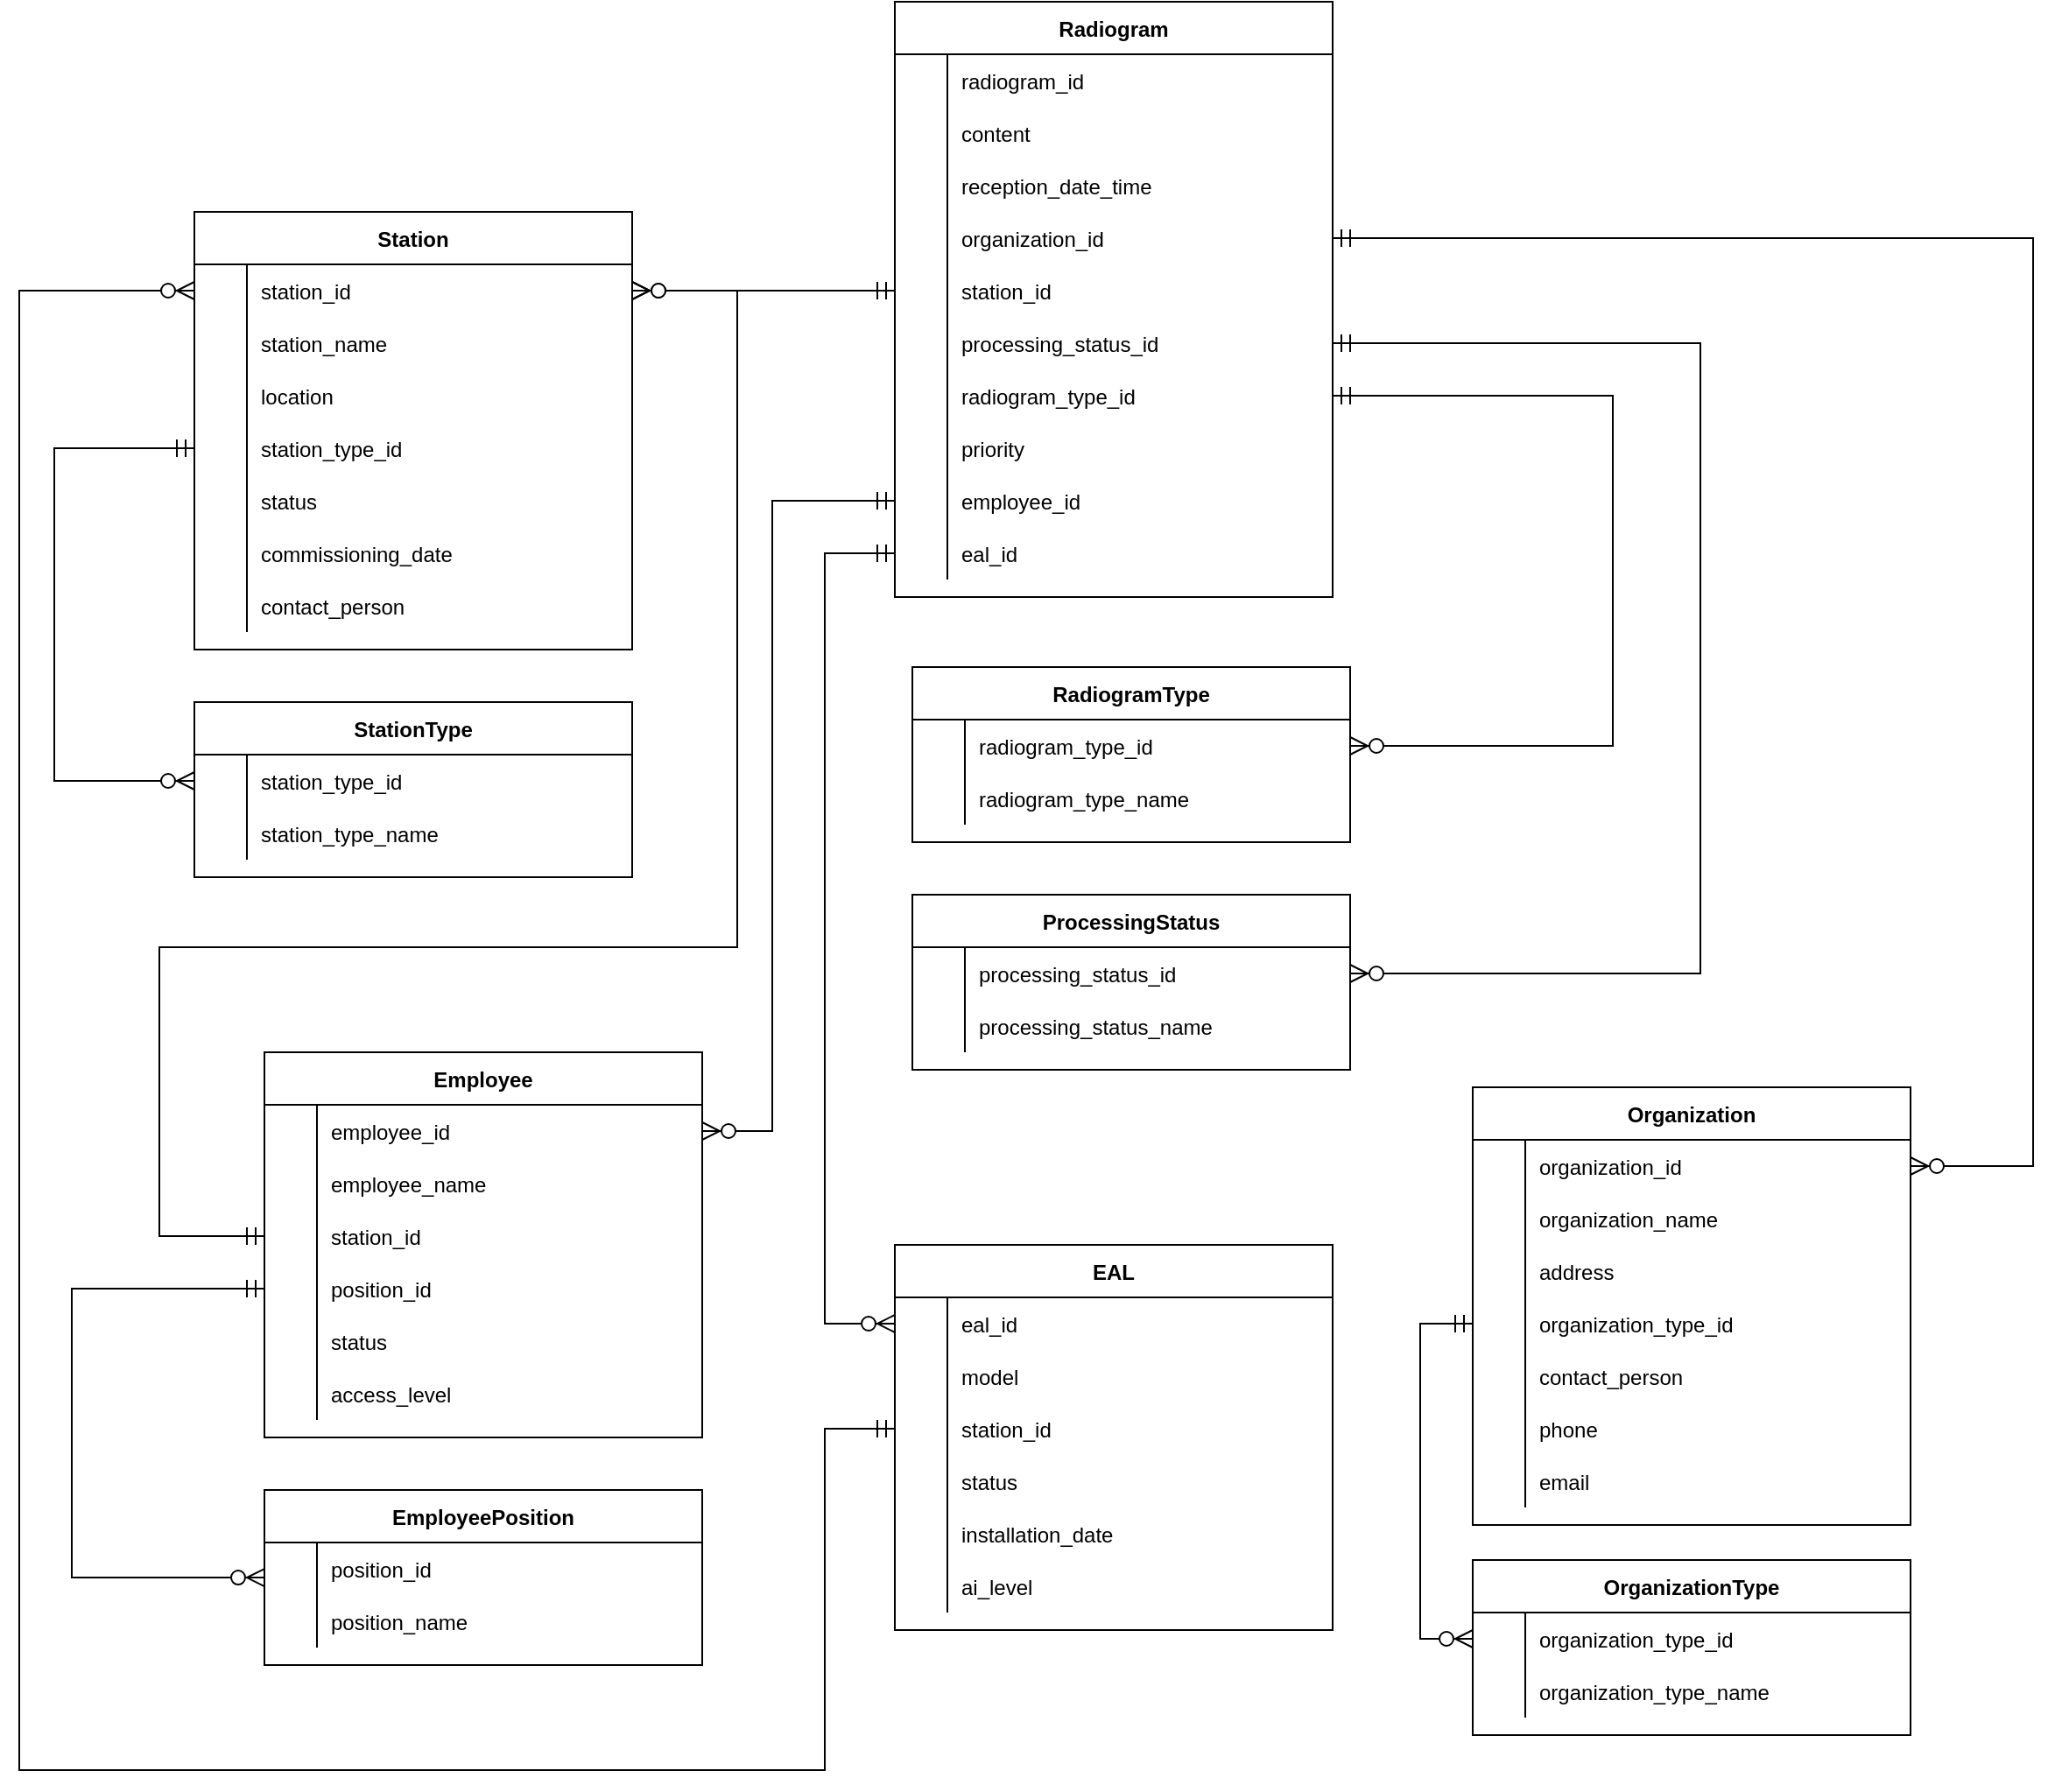 <mxfile version="26.1.0">
  <diagram id="R2lEEEUBdFMjLlhIrx00" name="Page-1">
    <mxGraphModel dx="794" dy="2183" grid="1" gridSize="10" guides="1" tooltips="1" connect="1" arrows="1" fold="1" page="1" pageScale="1" pageWidth="850" pageHeight="1100" math="0" shadow="0" extFonts="Permanent Marker^https://fonts.googleapis.com/css?family=Permanent+Marker">
      <root>
        <mxCell id="0" />
        <mxCell id="1" parent="0" />
        <mxCell id="B2U-kyc-ENDEkKh0aiGQ-1" value="Radiogram" style="shape=table;startSize=30;container=1;collapsible=1;childLayout=tableLayout;fixedRows=1;rowLines=0;fontStyle=1;align=center;resizeLast=1;" parent="1" vertex="1">
          <mxGeometry x="590" y="-10" width="250" height="340" as="geometry" />
        </mxCell>
        <mxCell id="R1NYqAXM8YPKHCpRGANc-4" value="" style="shape=tableRow;horizontal=0;startSize=0;swimlaneHead=0;swimlaneBody=0;fillColor=none;collapsible=0;dropTarget=0;points=[[0,0.5],[1,0.5]];portConstraint=eastwest;top=0;left=0;right=0;bottom=0;" vertex="1" parent="B2U-kyc-ENDEkKh0aiGQ-1">
          <mxGeometry y="30" width="250" height="30" as="geometry" />
        </mxCell>
        <mxCell id="R1NYqAXM8YPKHCpRGANc-5" value="" style="shape=partialRectangle;connectable=0;fillColor=none;top=0;left=0;bottom=0;right=0;editable=1;overflow=hidden;" vertex="1" parent="R1NYqAXM8YPKHCpRGANc-4">
          <mxGeometry width="30" height="30" as="geometry">
            <mxRectangle width="30" height="30" as="alternateBounds" />
          </mxGeometry>
        </mxCell>
        <mxCell id="R1NYqAXM8YPKHCpRGANc-6" value="radiogram_id" style="shape=partialRectangle;connectable=0;fillColor=none;top=0;left=0;bottom=0;right=0;align=left;spacingLeft=6;overflow=hidden;" vertex="1" parent="R1NYqAXM8YPKHCpRGANc-4">
          <mxGeometry x="30" width="220" height="30" as="geometry">
            <mxRectangle width="220" height="30" as="alternateBounds" />
          </mxGeometry>
        </mxCell>
        <mxCell id="B2U-kyc-ENDEkKh0aiGQ-5" value="" style="shape=partialRectangle;collapsible=0;dropTarget=0;pointerEvents=0;fillColor=none;points=[[0,0.5],[1,0.5]];portConstraint=eastwest;top=0;left=0;right=0;bottom=0;" parent="B2U-kyc-ENDEkKh0aiGQ-1" vertex="1">
          <mxGeometry y="60" width="250" height="30" as="geometry" />
        </mxCell>
        <mxCell id="B2U-kyc-ENDEkKh0aiGQ-6" value="" style="shape=partialRectangle;overflow=hidden;connectable=0;fillColor=none;top=0;left=0;bottom=0;right=0;" parent="B2U-kyc-ENDEkKh0aiGQ-5" vertex="1">
          <mxGeometry width="30" height="30" as="geometry">
            <mxRectangle width="30" height="30" as="alternateBounds" />
          </mxGeometry>
        </mxCell>
        <mxCell id="B2U-kyc-ENDEkKh0aiGQ-7" value="content" style="shape=partialRectangle;overflow=hidden;connectable=0;fillColor=none;top=0;left=0;bottom=0;right=0;align=left;spacingLeft=6;" parent="B2U-kyc-ENDEkKh0aiGQ-5" vertex="1">
          <mxGeometry x="30" width="220" height="30" as="geometry">
            <mxRectangle width="220" height="30" as="alternateBounds" />
          </mxGeometry>
        </mxCell>
        <mxCell id="B2U-kyc-ENDEkKh0aiGQ-8" value="" style="shape=partialRectangle;collapsible=0;dropTarget=0;pointerEvents=0;fillColor=none;points=[[0,0.5],[1,0.5]];portConstraint=eastwest;top=0;left=0;right=0;bottom=0;" parent="B2U-kyc-ENDEkKh0aiGQ-1" vertex="1">
          <mxGeometry y="90" width="250" height="30" as="geometry" />
        </mxCell>
        <mxCell id="B2U-kyc-ENDEkKh0aiGQ-9" value="" style="shape=partialRectangle;overflow=hidden;connectable=0;fillColor=none;top=0;left=0;bottom=0;right=0;" parent="B2U-kyc-ENDEkKh0aiGQ-8" vertex="1">
          <mxGeometry width="30" height="30" as="geometry">
            <mxRectangle width="30" height="30" as="alternateBounds" />
          </mxGeometry>
        </mxCell>
        <mxCell id="B2U-kyc-ENDEkKh0aiGQ-10" value="reception_date_time" style="shape=partialRectangle;overflow=hidden;connectable=0;fillColor=none;top=0;left=0;bottom=0;right=0;align=left;spacingLeft=6;" parent="B2U-kyc-ENDEkKh0aiGQ-8" vertex="1">
          <mxGeometry x="30" width="220" height="30" as="geometry">
            <mxRectangle width="220" height="30" as="alternateBounds" />
          </mxGeometry>
        </mxCell>
        <mxCell id="B2U-kyc-ENDEkKh0aiGQ-12" value="" style="shape=tableRow;horizontal=0;startSize=0;swimlaneHead=0;swimlaneBody=0;fillColor=none;collapsible=0;dropTarget=0;points=[[0,0.5],[1,0.5]];portConstraint=eastwest;top=0;left=0;right=0;bottom=0;" parent="B2U-kyc-ENDEkKh0aiGQ-1" vertex="1">
          <mxGeometry y="120" width="250" height="30" as="geometry" />
        </mxCell>
        <mxCell id="B2U-kyc-ENDEkKh0aiGQ-13" value="" style="shape=partialRectangle;connectable=0;fillColor=none;top=0;left=0;bottom=0;right=0;editable=1;overflow=hidden;" parent="B2U-kyc-ENDEkKh0aiGQ-12" vertex="1">
          <mxGeometry width="30" height="30" as="geometry">
            <mxRectangle width="30" height="30" as="alternateBounds" />
          </mxGeometry>
        </mxCell>
        <mxCell id="B2U-kyc-ENDEkKh0aiGQ-14" value="organization_id" style="shape=partialRectangle;connectable=0;fillColor=none;top=0;left=0;bottom=0;right=0;align=left;spacingLeft=6;overflow=hidden;" parent="B2U-kyc-ENDEkKh0aiGQ-12" vertex="1">
          <mxGeometry x="30" width="220" height="30" as="geometry">
            <mxRectangle width="220" height="30" as="alternateBounds" />
          </mxGeometry>
        </mxCell>
        <mxCell id="B2U-kyc-ENDEkKh0aiGQ-18" value="" style="shape=tableRow;horizontal=0;startSize=0;swimlaneHead=0;swimlaneBody=0;fillColor=none;collapsible=0;dropTarget=0;points=[[0,0.5],[1,0.5]];portConstraint=eastwest;top=0;left=0;right=0;bottom=0;" parent="B2U-kyc-ENDEkKh0aiGQ-1" vertex="1">
          <mxGeometry y="150" width="250" height="30" as="geometry" />
        </mxCell>
        <mxCell id="B2U-kyc-ENDEkKh0aiGQ-19" value="" style="shape=partialRectangle;connectable=0;fillColor=none;top=0;left=0;bottom=0;right=0;editable=1;overflow=hidden;" parent="B2U-kyc-ENDEkKh0aiGQ-18" vertex="1">
          <mxGeometry width="30" height="30" as="geometry">
            <mxRectangle width="30" height="30" as="alternateBounds" />
          </mxGeometry>
        </mxCell>
        <mxCell id="B2U-kyc-ENDEkKh0aiGQ-20" value="station_id" style="shape=partialRectangle;connectable=0;fillColor=none;top=0;left=0;bottom=0;right=0;align=left;spacingLeft=6;overflow=hidden;" parent="B2U-kyc-ENDEkKh0aiGQ-18" vertex="1">
          <mxGeometry x="30" width="220" height="30" as="geometry">
            <mxRectangle width="220" height="30" as="alternateBounds" />
          </mxGeometry>
        </mxCell>
        <mxCell id="B2U-kyc-ENDEkKh0aiGQ-24" value="" style="shape=tableRow;horizontal=0;startSize=0;swimlaneHead=0;swimlaneBody=0;fillColor=none;collapsible=0;dropTarget=0;points=[[0,0.5],[1,0.5]];portConstraint=eastwest;top=0;left=0;right=0;bottom=0;" parent="B2U-kyc-ENDEkKh0aiGQ-1" vertex="1">
          <mxGeometry y="180" width="250" height="30" as="geometry" />
        </mxCell>
        <mxCell id="B2U-kyc-ENDEkKh0aiGQ-25" value="" style="shape=partialRectangle;connectable=0;fillColor=none;top=0;left=0;bottom=0;right=0;editable=1;overflow=hidden;" parent="B2U-kyc-ENDEkKh0aiGQ-24" vertex="1">
          <mxGeometry width="30" height="30" as="geometry">
            <mxRectangle width="30" height="30" as="alternateBounds" />
          </mxGeometry>
        </mxCell>
        <mxCell id="B2U-kyc-ENDEkKh0aiGQ-26" value="processing_status_id" style="shape=partialRectangle;connectable=0;fillColor=none;top=0;left=0;bottom=0;right=0;align=left;spacingLeft=6;overflow=hidden;" parent="B2U-kyc-ENDEkKh0aiGQ-24" vertex="1">
          <mxGeometry x="30" width="220" height="30" as="geometry">
            <mxRectangle width="220" height="30" as="alternateBounds" />
          </mxGeometry>
        </mxCell>
        <mxCell id="B2U-kyc-ENDEkKh0aiGQ-21" value="" style="shape=tableRow;horizontal=0;startSize=0;swimlaneHead=0;swimlaneBody=0;fillColor=none;collapsible=0;dropTarget=0;points=[[0,0.5],[1,0.5]];portConstraint=eastwest;top=0;left=0;right=0;bottom=0;" parent="B2U-kyc-ENDEkKh0aiGQ-1" vertex="1">
          <mxGeometry y="210" width="250" height="30" as="geometry" />
        </mxCell>
        <mxCell id="B2U-kyc-ENDEkKh0aiGQ-22" value="" style="shape=partialRectangle;connectable=0;fillColor=none;top=0;left=0;bottom=0;right=0;editable=1;overflow=hidden;" parent="B2U-kyc-ENDEkKh0aiGQ-21" vertex="1">
          <mxGeometry width="30" height="30" as="geometry">
            <mxRectangle width="30" height="30" as="alternateBounds" />
          </mxGeometry>
        </mxCell>
        <mxCell id="B2U-kyc-ENDEkKh0aiGQ-23" value="radiogram_type_id" style="shape=partialRectangle;connectable=0;fillColor=none;top=0;left=0;bottom=0;right=0;align=left;spacingLeft=6;overflow=hidden;" parent="B2U-kyc-ENDEkKh0aiGQ-21" vertex="1">
          <mxGeometry x="30" width="220" height="30" as="geometry">
            <mxRectangle width="220" height="30" as="alternateBounds" />
          </mxGeometry>
        </mxCell>
        <mxCell id="B2U-kyc-ENDEkKh0aiGQ-15" value="" style="shape=tableRow;horizontal=0;startSize=0;swimlaneHead=0;swimlaneBody=0;fillColor=none;collapsible=0;dropTarget=0;points=[[0,0.5],[1,0.5]];portConstraint=eastwest;top=0;left=0;right=0;bottom=0;" parent="B2U-kyc-ENDEkKh0aiGQ-1" vertex="1">
          <mxGeometry y="240" width="250" height="30" as="geometry" />
        </mxCell>
        <mxCell id="B2U-kyc-ENDEkKh0aiGQ-16" value="" style="shape=partialRectangle;connectable=0;fillColor=none;top=0;left=0;bottom=0;right=0;editable=1;overflow=hidden;" parent="B2U-kyc-ENDEkKh0aiGQ-15" vertex="1">
          <mxGeometry width="30" height="30" as="geometry">
            <mxRectangle width="30" height="30" as="alternateBounds" />
          </mxGeometry>
        </mxCell>
        <mxCell id="B2U-kyc-ENDEkKh0aiGQ-17" value="priority" style="shape=partialRectangle;connectable=0;fillColor=none;top=0;left=0;bottom=0;right=0;align=left;spacingLeft=6;overflow=hidden;" parent="B2U-kyc-ENDEkKh0aiGQ-15" vertex="1">
          <mxGeometry x="30" width="220" height="30" as="geometry">
            <mxRectangle width="220" height="30" as="alternateBounds" />
          </mxGeometry>
        </mxCell>
        <mxCell id="B2U-kyc-ENDEkKh0aiGQ-36" value="" style="shape=tableRow;horizontal=0;startSize=0;swimlaneHead=0;swimlaneBody=0;fillColor=none;collapsible=0;dropTarget=0;points=[[0,0.5],[1,0.5]];portConstraint=eastwest;top=0;left=0;right=0;bottom=0;" parent="B2U-kyc-ENDEkKh0aiGQ-1" vertex="1">
          <mxGeometry y="270" width="250" height="30" as="geometry" />
        </mxCell>
        <mxCell id="B2U-kyc-ENDEkKh0aiGQ-37" value="" style="shape=partialRectangle;connectable=0;fillColor=none;top=0;left=0;bottom=0;right=0;editable=1;overflow=hidden;" parent="B2U-kyc-ENDEkKh0aiGQ-36" vertex="1">
          <mxGeometry width="30" height="30" as="geometry">
            <mxRectangle width="30" height="30" as="alternateBounds" />
          </mxGeometry>
        </mxCell>
        <mxCell id="B2U-kyc-ENDEkKh0aiGQ-38" value="employee_id" style="shape=partialRectangle;connectable=0;fillColor=none;top=0;left=0;bottom=0;right=0;align=left;spacingLeft=6;overflow=hidden;" parent="B2U-kyc-ENDEkKh0aiGQ-36" vertex="1">
          <mxGeometry x="30" width="220" height="30" as="geometry">
            <mxRectangle width="220" height="30" as="alternateBounds" />
          </mxGeometry>
        </mxCell>
        <mxCell id="B2U-kyc-ENDEkKh0aiGQ-39" value="" style="shape=tableRow;horizontal=0;startSize=0;swimlaneHead=0;swimlaneBody=0;fillColor=none;collapsible=0;dropTarget=0;points=[[0,0.5],[1,0.5]];portConstraint=eastwest;top=0;left=0;right=0;bottom=0;" parent="B2U-kyc-ENDEkKh0aiGQ-1" vertex="1">
          <mxGeometry y="300" width="250" height="30" as="geometry" />
        </mxCell>
        <mxCell id="B2U-kyc-ENDEkKh0aiGQ-40" value="" style="shape=partialRectangle;connectable=0;fillColor=none;top=0;left=0;bottom=0;right=0;editable=1;overflow=hidden;" parent="B2U-kyc-ENDEkKh0aiGQ-39" vertex="1">
          <mxGeometry width="30" height="30" as="geometry">
            <mxRectangle width="30" height="30" as="alternateBounds" />
          </mxGeometry>
        </mxCell>
        <mxCell id="B2U-kyc-ENDEkKh0aiGQ-41" value="eal_id" style="shape=partialRectangle;connectable=0;fillColor=none;top=0;left=0;bottom=0;right=0;align=left;spacingLeft=6;overflow=hidden;" parent="B2U-kyc-ENDEkKh0aiGQ-39" vertex="1">
          <mxGeometry x="30" width="220" height="30" as="geometry">
            <mxRectangle width="220" height="30" as="alternateBounds" />
          </mxGeometry>
        </mxCell>
        <mxCell id="B2U-kyc-ENDEkKh0aiGQ-72" value="Station" style="shape=table;startSize=30;container=1;collapsible=1;childLayout=tableLayout;fixedRows=1;rowLines=0;fontStyle=1;align=center;resizeLast=1;" parent="1" vertex="1">
          <mxGeometry x="190" y="110" width="250" height="250" as="geometry" />
        </mxCell>
        <mxCell id="R1NYqAXM8YPKHCpRGANc-40" value="" style="shape=tableRow;horizontal=0;startSize=0;swimlaneHead=0;swimlaneBody=0;fillColor=none;collapsible=0;dropTarget=0;points=[[0,0.5],[1,0.5]];portConstraint=eastwest;top=0;left=0;right=0;bottom=0;" vertex="1" parent="B2U-kyc-ENDEkKh0aiGQ-72">
          <mxGeometry y="30" width="250" height="30" as="geometry" />
        </mxCell>
        <mxCell id="R1NYqAXM8YPKHCpRGANc-41" value="" style="shape=partialRectangle;connectable=0;fillColor=none;top=0;left=0;bottom=0;right=0;editable=1;overflow=hidden;" vertex="1" parent="R1NYqAXM8YPKHCpRGANc-40">
          <mxGeometry width="30" height="30" as="geometry">
            <mxRectangle width="30" height="30" as="alternateBounds" />
          </mxGeometry>
        </mxCell>
        <mxCell id="R1NYqAXM8YPKHCpRGANc-42" value="station_id" style="shape=partialRectangle;connectable=0;fillColor=none;top=0;left=0;bottom=0;right=0;align=left;spacingLeft=6;overflow=hidden;" vertex="1" parent="R1NYqAXM8YPKHCpRGANc-40">
          <mxGeometry x="30" width="220" height="30" as="geometry">
            <mxRectangle width="220" height="30" as="alternateBounds" />
          </mxGeometry>
        </mxCell>
        <mxCell id="B2U-kyc-ENDEkKh0aiGQ-76" value="" style="shape=partialRectangle;collapsible=0;dropTarget=0;pointerEvents=0;fillColor=none;points=[[0,0.5],[1,0.5]];portConstraint=eastwest;top=0;left=0;right=0;bottom=0;" parent="B2U-kyc-ENDEkKh0aiGQ-72" vertex="1">
          <mxGeometry y="60" width="250" height="30" as="geometry" />
        </mxCell>
        <mxCell id="B2U-kyc-ENDEkKh0aiGQ-77" value="" style="shape=partialRectangle;overflow=hidden;connectable=0;fillColor=none;top=0;left=0;bottom=0;right=0;" parent="B2U-kyc-ENDEkKh0aiGQ-76" vertex="1">
          <mxGeometry width="30" height="30" as="geometry">
            <mxRectangle width="30" height="30" as="alternateBounds" />
          </mxGeometry>
        </mxCell>
        <mxCell id="B2U-kyc-ENDEkKh0aiGQ-78" value="station_name" style="shape=partialRectangle;overflow=hidden;connectable=0;fillColor=none;top=0;left=0;bottom=0;right=0;align=left;spacingLeft=6;" parent="B2U-kyc-ENDEkKh0aiGQ-76" vertex="1">
          <mxGeometry x="30" width="220" height="30" as="geometry">
            <mxRectangle width="220" height="30" as="alternateBounds" />
          </mxGeometry>
        </mxCell>
        <mxCell id="B2U-kyc-ENDEkKh0aiGQ-79" value="" style="shape=partialRectangle;collapsible=0;dropTarget=0;pointerEvents=0;fillColor=none;points=[[0,0.5],[1,0.5]];portConstraint=eastwest;top=0;left=0;right=0;bottom=0;" parent="B2U-kyc-ENDEkKh0aiGQ-72" vertex="1">
          <mxGeometry y="90" width="250" height="30" as="geometry" />
        </mxCell>
        <mxCell id="B2U-kyc-ENDEkKh0aiGQ-80" value="" style="shape=partialRectangle;overflow=hidden;connectable=0;fillColor=none;top=0;left=0;bottom=0;right=0;" parent="B2U-kyc-ENDEkKh0aiGQ-79" vertex="1">
          <mxGeometry width="30" height="30" as="geometry">
            <mxRectangle width="30" height="30" as="alternateBounds" />
          </mxGeometry>
        </mxCell>
        <mxCell id="B2U-kyc-ENDEkKh0aiGQ-81" value="location" style="shape=partialRectangle;overflow=hidden;connectable=0;fillColor=none;top=0;left=0;bottom=0;right=0;align=left;spacingLeft=6;" parent="B2U-kyc-ENDEkKh0aiGQ-79" vertex="1">
          <mxGeometry x="30" width="220" height="30" as="geometry">
            <mxRectangle width="220" height="30" as="alternateBounds" />
          </mxGeometry>
        </mxCell>
        <mxCell id="B2U-kyc-ENDEkKh0aiGQ-82" value="" style="shape=tableRow;horizontal=0;startSize=0;swimlaneHead=0;swimlaneBody=0;fillColor=none;collapsible=0;dropTarget=0;points=[[0,0.5],[1,0.5]];portConstraint=eastwest;top=0;left=0;right=0;bottom=0;" parent="B2U-kyc-ENDEkKh0aiGQ-72" vertex="1">
          <mxGeometry y="120" width="250" height="30" as="geometry" />
        </mxCell>
        <mxCell id="B2U-kyc-ENDEkKh0aiGQ-83" value="" style="shape=partialRectangle;connectable=0;fillColor=none;top=0;left=0;bottom=0;right=0;editable=1;overflow=hidden;" parent="B2U-kyc-ENDEkKh0aiGQ-82" vertex="1">
          <mxGeometry width="30" height="30" as="geometry">
            <mxRectangle width="30" height="30" as="alternateBounds" />
          </mxGeometry>
        </mxCell>
        <mxCell id="B2U-kyc-ENDEkKh0aiGQ-84" value="station_type_id" style="shape=partialRectangle;connectable=0;fillColor=none;top=0;left=0;bottom=0;right=0;align=left;spacingLeft=6;overflow=hidden;" parent="B2U-kyc-ENDEkKh0aiGQ-82" vertex="1">
          <mxGeometry x="30" width="220" height="30" as="geometry">
            <mxRectangle width="220" height="30" as="alternateBounds" />
          </mxGeometry>
        </mxCell>
        <mxCell id="B2U-kyc-ENDEkKh0aiGQ-85" value="" style="shape=tableRow;horizontal=0;startSize=0;swimlaneHead=0;swimlaneBody=0;fillColor=none;collapsible=0;dropTarget=0;points=[[0,0.5],[1,0.5]];portConstraint=eastwest;top=0;left=0;right=0;bottom=0;" parent="B2U-kyc-ENDEkKh0aiGQ-72" vertex="1">
          <mxGeometry y="150" width="250" height="30" as="geometry" />
        </mxCell>
        <mxCell id="B2U-kyc-ENDEkKh0aiGQ-86" value="" style="shape=partialRectangle;connectable=0;fillColor=none;top=0;left=0;bottom=0;right=0;editable=1;overflow=hidden;" parent="B2U-kyc-ENDEkKh0aiGQ-85" vertex="1">
          <mxGeometry width="30" height="30" as="geometry">
            <mxRectangle width="30" height="30" as="alternateBounds" />
          </mxGeometry>
        </mxCell>
        <mxCell id="B2U-kyc-ENDEkKh0aiGQ-87" value="status" style="shape=partialRectangle;connectable=0;fillColor=none;top=0;left=0;bottom=0;right=0;align=left;spacingLeft=6;overflow=hidden;" parent="B2U-kyc-ENDEkKh0aiGQ-85" vertex="1">
          <mxGeometry x="30" width="220" height="30" as="geometry">
            <mxRectangle width="220" height="30" as="alternateBounds" />
          </mxGeometry>
        </mxCell>
        <mxCell id="B2U-kyc-ENDEkKh0aiGQ-88" value="" style="shape=tableRow;horizontal=0;startSize=0;swimlaneHead=0;swimlaneBody=0;fillColor=none;collapsible=0;dropTarget=0;points=[[0,0.5],[1,0.5]];portConstraint=eastwest;top=0;left=0;right=0;bottom=0;" parent="B2U-kyc-ENDEkKh0aiGQ-72" vertex="1">
          <mxGeometry y="180" width="250" height="30" as="geometry" />
        </mxCell>
        <mxCell id="B2U-kyc-ENDEkKh0aiGQ-89" value="" style="shape=partialRectangle;connectable=0;fillColor=none;top=0;left=0;bottom=0;right=0;editable=1;overflow=hidden;" parent="B2U-kyc-ENDEkKh0aiGQ-88" vertex="1">
          <mxGeometry width="30" height="30" as="geometry">
            <mxRectangle width="30" height="30" as="alternateBounds" />
          </mxGeometry>
        </mxCell>
        <mxCell id="B2U-kyc-ENDEkKh0aiGQ-90" value="commissioning_date" style="shape=partialRectangle;connectable=0;fillColor=none;top=0;left=0;bottom=0;right=0;align=left;spacingLeft=6;overflow=hidden;" parent="B2U-kyc-ENDEkKh0aiGQ-88" vertex="1">
          <mxGeometry x="30" width="220" height="30" as="geometry">
            <mxRectangle width="220" height="30" as="alternateBounds" />
          </mxGeometry>
        </mxCell>
        <mxCell id="B2U-kyc-ENDEkKh0aiGQ-103" value="" style="shape=tableRow;horizontal=0;startSize=0;swimlaneHead=0;swimlaneBody=0;fillColor=none;collapsible=0;dropTarget=0;points=[[0,0.5],[1,0.5]];portConstraint=eastwest;top=0;left=0;right=0;bottom=0;" parent="B2U-kyc-ENDEkKh0aiGQ-72" vertex="1">
          <mxGeometry y="210" width="250" height="30" as="geometry" />
        </mxCell>
        <mxCell id="B2U-kyc-ENDEkKh0aiGQ-104" value="" style="shape=partialRectangle;connectable=0;fillColor=none;top=0;left=0;bottom=0;right=0;editable=1;overflow=hidden;" parent="B2U-kyc-ENDEkKh0aiGQ-103" vertex="1">
          <mxGeometry width="30" height="30" as="geometry">
            <mxRectangle width="30" height="30" as="alternateBounds" />
          </mxGeometry>
        </mxCell>
        <mxCell id="B2U-kyc-ENDEkKh0aiGQ-105" value="contact_person" style="shape=partialRectangle;connectable=0;fillColor=none;top=0;left=0;bottom=0;right=0;align=left;spacingLeft=6;overflow=hidden;" parent="B2U-kyc-ENDEkKh0aiGQ-103" vertex="1">
          <mxGeometry x="30" width="220" height="30" as="geometry">
            <mxRectangle width="220" height="30" as="alternateBounds" />
          </mxGeometry>
        </mxCell>
        <mxCell id="B2U-kyc-ENDEkKh0aiGQ-106" value="Employee" style="shape=table;startSize=30;container=1;collapsible=1;childLayout=tableLayout;fixedRows=1;rowLines=0;fontStyle=1;align=center;resizeLast=1;" parent="1" vertex="1">
          <mxGeometry x="230" y="590" width="250" height="220" as="geometry" />
        </mxCell>
        <mxCell id="R1NYqAXM8YPKHCpRGANc-34" value="" style="shape=tableRow;horizontal=0;startSize=0;swimlaneHead=0;swimlaneBody=0;fillColor=none;collapsible=0;dropTarget=0;points=[[0,0.5],[1,0.5]];portConstraint=eastwest;top=0;left=0;right=0;bottom=0;" vertex="1" parent="B2U-kyc-ENDEkKh0aiGQ-106">
          <mxGeometry y="30" width="250" height="30" as="geometry" />
        </mxCell>
        <mxCell id="R1NYqAXM8YPKHCpRGANc-35" value="" style="shape=partialRectangle;connectable=0;fillColor=none;top=0;left=0;bottom=0;right=0;editable=1;overflow=hidden;" vertex="1" parent="R1NYqAXM8YPKHCpRGANc-34">
          <mxGeometry width="30" height="30" as="geometry">
            <mxRectangle width="30" height="30" as="alternateBounds" />
          </mxGeometry>
        </mxCell>
        <mxCell id="R1NYqAXM8YPKHCpRGANc-36" value="employee_id" style="shape=partialRectangle;connectable=0;fillColor=none;top=0;left=0;bottom=0;right=0;align=left;spacingLeft=6;overflow=hidden;" vertex="1" parent="R1NYqAXM8YPKHCpRGANc-34">
          <mxGeometry x="30" width="220" height="30" as="geometry">
            <mxRectangle width="220" height="30" as="alternateBounds" />
          </mxGeometry>
        </mxCell>
        <mxCell id="B2U-kyc-ENDEkKh0aiGQ-110" value="" style="shape=partialRectangle;collapsible=0;dropTarget=0;pointerEvents=0;fillColor=none;points=[[0,0.5],[1,0.5]];portConstraint=eastwest;top=0;left=0;right=0;bottom=0;" parent="B2U-kyc-ENDEkKh0aiGQ-106" vertex="1">
          <mxGeometry y="60" width="250" height="30" as="geometry" />
        </mxCell>
        <mxCell id="B2U-kyc-ENDEkKh0aiGQ-111" value="" style="shape=partialRectangle;overflow=hidden;connectable=0;fillColor=none;top=0;left=0;bottom=0;right=0;" parent="B2U-kyc-ENDEkKh0aiGQ-110" vertex="1">
          <mxGeometry width="30" height="30" as="geometry">
            <mxRectangle width="30" height="30" as="alternateBounds" />
          </mxGeometry>
        </mxCell>
        <mxCell id="B2U-kyc-ENDEkKh0aiGQ-112" value="employee_name" style="shape=partialRectangle;overflow=hidden;connectable=0;fillColor=none;top=0;left=0;bottom=0;right=0;align=left;spacingLeft=6;" parent="B2U-kyc-ENDEkKh0aiGQ-110" vertex="1">
          <mxGeometry x="30" width="220" height="30" as="geometry">
            <mxRectangle width="220" height="30" as="alternateBounds" />
          </mxGeometry>
        </mxCell>
        <mxCell id="B2U-kyc-ENDEkKh0aiGQ-113" value="" style="shape=partialRectangle;collapsible=0;dropTarget=0;pointerEvents=0;fillColor=none;points=[[0,0.5],[1,0.5]];portConstraint=eastwest;top=0;left=0;right=0;bottom=0;" parent="B2U-kyc-ENDEkKh0aiGQ-106" vertex="1">
          <mxGeometry y="90" width="250" height="30" as="geometry" />
        </mxCell>
        <mxCell id="B2U-kyc-ENDEkKh0aiGQ-114" value="" style="shape=partialRectangle;overflow=hidden;connectable=0;fillColor=none;top=0;left=0;bottom=0;right=0;" parent="B2U-kyc-ENDEkKh0aiGQ-113" vertex="1">
          <mxGeometry width="30" height="30" as="geometry">
            <mxRectangle width="30" height="30" as="alternateBounds" />
          </mxGeometry>
        </mxCell>
        <mxCell id="B2U-kyc-ENDEkKh0aiGQ-115" value="station_id" style="shape=partialRectangle;overflow=hidden;connectable=0;fillColor=none;top=0;left=0;bottom=0;right=0;align=left;spacingLeft=6;" parent="B2U-kyc-ENDEkKh0aiGQ-113" vertex="1">
          <mxGeometry x="30" width="220" height="30" as="geometry">
            <mxRectangle width="220" height="30" as="alternateBounds" />
          </mxGeometry>
        </mxCell>
        <mxCell id="B2U-kyc-ENDEkKh0aiGQ-116" value="" style="shape=tableRow;horizontal=0;startSize=0;swimlaneHead=0;swimlaneBody=0;fillColor=none;collapsible=0;dropTarget=0;points=[[0,0.5],[1,0.5]];portConstraint=eastwest;top=0;left=0;right=0;bottom=0;" parent="B2U-kyc-ENDEkKh0aiGQ-106" vertex="1">
          <mxGeometry y="120" width="250" height="30" as="geometry" />
        </mxCell>
        <mxCell id="B2U-kyc-ENDEkKh0aiGQ-117" value="" style="shape=partialRectangle;connectable=0;fillColor=none;top=0;left=0;bottom=0;right=0;editable=1;overflow=hidden;" parent="B2U-kyc-ENDEkKh0aiGQ-116" vertex="1">
          <mxGeometry width="30" height="30" as="geometry">
            <mxRectangle width="30" height="30" as="alternateBounds" />
          </mxGeometry>
        </mxCell>
        <mxCell id="B2U-kyc-ENDEkKh0aiGQ-118" value="position_id" style="shape=partialRectangle;connectable=0;fillColor=none;top=0;left=0;bottom=0;right=0;align=left;spacingLeft=6;overflow=hidden;" parent="B2U-kyc-ENDEkKh0aiGQ-116" vertex="1">
          <mxGeometry x="30" width="220" height="30" as="geometry">
            <mxRectangle width="220" height="30" as="alternateBounds" />
          </mxGeometry>
        </mxCell>
        <mxCell id="B2U-kyc-ENDEkKh0aiGQ-119" value="" style="shape=tableRow;horizontal=0;startSize=0;swimlaneHead=0;swimlaneBody=0;fillColor=none;collapsible=0;dropTarget=0;points=[[0,0.5],[1,0.5]];portConstraint=eastwest;top=0;left=0;right=0;bottom=0;" parent="B2U-kyc-ENDEkKh0aiGQ-106" vertex="1">
          <mxGeometry y="150" width="250" height="30" as="geometry" />
        </mxCell>
        <mxCell id="B2U-kyc-ENDEkKh0aiGQ-120" value="" style="shape=partialRectangle;connectable=0;fillColor=none;top=0;left=0;bottom=0;right=0;editable=1;overflow=hidden;" parent="B2U-kyc-ENDEkKh0aiGQ-119" vertex="1">
          <mxGeometry width="30" height="30" as="geometry">
            <mxRectangle width="30" height="30" as="alternateBounds" />
          </mxGeometry>
        </mxCell>
        <mxCell id="B2U-kyc-ENDEkKh0aiGQ-121" value="status" style="shape=partialRectangle;connectable=0;fillColor=none;top=0;left=0;bottom=0;right=0;align=left;spacingLeft=6;overflow=hidden;" parent="B2U-kyc-ENDEkKh0aiGQ-119" vertex="1">
          <mxGeometry x="30" width="220" height="30" as="geometry">
            <mxRectangle width="220" height="30" as="alternateBounds" />
          </mxGeometry>
        </mxCell>
        <mxCell id="B2U-kyc-ENDEkKh0aiGQ-122" value="" style="shape=tableRow;horizontal=0;startSize=0;swimlaneHead=0;swimlaneBody=0;fillColor=none;collapsible=0;dropTarget=0;points=[[0,0.5],[1,0.5]];portConstraint=eastwest;top=0;left=0;right=0;bottom=0;" parent="B2U-kyc-ENDEkKh0aiGQ-106" vertex="1">
          <mxGeometry y="180" width="250" height="30" as="geometry" />
        </mxCell>
        <mxCell id="B2U-kyc-ENDEkKh0aiGQ-123" value="" style="shape=partialRectangle;connectable=0;fillColor=none;top=0;left=0;bottom=0;right=0;editable=1;overflow=hidden;" parent="B2U-kyc-ENDEkKh0aiGQ-122" vertex="1">
          <mxGeometry width="30" height="30" as="geometry">
            <mxRectangle width="30" height="30" as="alternateBounds" />
          </mxGeometry>
        </mxCell>
        <mxCell id="B2U-kyc-ENDEkKh0aiGQ-124" value="access_level" style="shape=partialRectangle;connectable=0;fillColor=none;top=0;left=0;bottom=0;right=0;align=left;spacingLeft=6;overflow=hidden;" parent="B2U-kyc-ENDEkKh0aiGQ-122" vertex="1">
          <mxGeometry x="30" width="220" height="30" as="geometry">
            <mxRectangle width="220" height="30" as="alternateBounds" />
          </mxGeometry>
        </mxCell>
        <mxCell id="B2U-kyc-ENDEkKh0aiGQ-137" value="Organization" style="shape=table;startSize=30;container=1;collapsible=1;childLayout=tableLayout;fixedRows=1;rowLines=0;fontStyle=1;align=center;resizeLast=1;" parent="1" vertex="1">
          <mxGeometry x="920" y="610" width="250" height="250" as="geometry" />
        </mxCell>
        <mxCell id="R1NYqAXM8YPKHCpRGANc-19" value="" style="shape=tableRow;horizontal=0;startSize=0;swimlaneHead=0;swimlaneBody=0;fillColor=none;collapsible=0;dropTarget=0;points=[[0,0.5],[1,0.5]];portConstraint=eastwest;top=0;left=0;right=0;bottom=0;" vertex="1" parent="B2U-kyc-ENDEkKh0aiGQ-137">
          <mxGeometry y="30" width="250" height="30" as="geometry" />
        </mxCell>
        <mxCell id="R1NYqAXM8YPKHCpRGANc-20" value="" style="shape=partialRectangle;connectable=0;fillColor=none;top=0;left=0;bottom=0;right=0;editable=1;overflow=hidden;" vertex="1" parent="R1NYqAXM8YPKHCpRGANc-19">
          <mxGeometry width="30" height="30" as="geometry">
            <mxRectangle width="30" height="30" as="alternateBounds" />
          </mxGeometry>
        </mxCell>
        <mxCell id="R1NYqAXM8YPKHCpRGANc-21" value="organization_id" style="shape=partialRectangle;connectable=0;fillColor=none;top=0;left=0;bottom=0;right=0;align=left;spacingLeft=6;overflow=hidden;" vertex="1" parent="R1NYqAXM8YPKHCpRGANc-19">
          <mxGeometry x="30" width="220" height="30" as="geometry">
            <mxRectangle width="220" height="30" as="alternateBounds" />
          </mxGeometry>
        </mxCell>
        <mxCell id="B2U-kyc-ENDEkKh0aiGQ-141" value="" style="shape=partialRectangle;collapsible=0;dropTarget=0;pointerEvents=0;fillColor=none;points=[[0,0.5],[1,0.5]];portConstraint=eastwest;top=0;left=0;right=0;bottom=0;" parent="B2U-kyc-ENDEkKh0aiGQ-137" vertex="1">
          <mxGeometry y="60" width="250" height="30" as="geometry" />
        </mxCell>
        <mxCell id="B2U-kyc-ENDEkKh0aiGQ-142" value="" style="shape=partialRectangle;overflow=hidden;connectable=0;fillColor=none;top=0;left=0;bottom=0;right=0;" parent="B2U-kyc-ENDEkKh0aiGQ-141" vertex="1">
          <mxGeometry width="30" height="30" as="geometry">
            <mxRectangle width="30" height="30" as="alternateBounds" />
          </mxGeometry>
        </mxCell>
        <mxCell id="B2U-kyc-ENDEkKh0aiGQ-143" value="organization_name" style="shape=partialRectangle;overflow=hidden;connectable=0;fillColor=none;top=0;left=0;bottom=0;right=0;align=left;spacingLeft=6;" parent="B2U-kyc-ENDEkKh0aiGQ-141" vertex="1">
          <mxGeometry x="30" width="220" height="30" as="geometry">
            <mxRectangle width="220" height="30" as="alternateBounds" />
          </mxGeometry>
        </mxCell>
        <mxCell id="B2U-kyc-ENDEkKh0aiGQ-144" value="" style="shape=partialRectangle;collapsible=0;dropTarget=0;pointerEvents=0;fillColor=none;points=[[0,0.5],[1,0.5]];portConstraint=eastwest;top=0;left=0;right=0;bottom=0;" parent="B2U-kyc-ENDEkKh0aiGQ-137" vertex="1">
          <mxGeometry y="90" width="250" height="30" as="geometry" />
        </mxCell>
        <mxCell id="B2U-kyc-ENDEkKh0aiGQ-145" value="" style="shape=partialRectangle;overflow=hidden;connectable=0;fillColor=none;top=0;left=0;bottom=0;right=0;" parent="B2U-kyc-ENDEkKh0aiGQ-144" vertex="1">
          <mxGeometry width="30" height="30" as="geometry">
            <mxRectangle width="30" height="30" as="alternateBounds" />
          </mxGeometry>
        </mxCell>
        <mxCell id="B2U-kyc-ENDEkKh0aiGQ-146" value="address" style="shape=partialRectangle;overflow=hidden;connectable=0;fillColor=none;top=0;left=0;bottom=0;right=0;align=left;spacingLeft=6;" parent="B2U-kyc-ENDEkKh0aiGQ-144" vertex="1">
          <mxGeometry x="30" width="220" height="30" as="geometry">
            <mxRectangle width="220" height="30" as="alternateBounds" />
          </mxGeometry>
        </mxCell>
        <mxCell id="B2U-kyc-ENDEkKh0aiGQ-147" value="" style="shape=tableRow;horizontal=0;startSize=0;swimlaneHead=0;swimlaneBody=0;fillColor=none;collapsible=0;dropTarget=0;points=[[0,0.5],[1,0.5]];portConstraint=eastwest;top=0;left=0;right=0;bottom=0;" parent="B2U-kyc-ENDEkKh0aiGQ-137" vertex="1">
          <mxGeometry y="120" width="250" height="30" as="geometry" />
        </mxCell>
        <mxCell id="B2U-kyc-ENDEkKh0aiGQ-148" value="" style="shape=partialRectangle;connectable=0;fillColor=none;top=0;left=0;bottom=0;right=0;editable=1;overflow=hidden;" parent="B2U-kyc-ENDEkKh0aiGQ-147" vertex="1">
          <mxGeometry width="30" height="30" as="geometry">
            <mxRectangle width="30" height="30" as="alternateBounds" />
          </mxGeometry>
        </mxCell>
        <mxCell id="B2U-kyc-ENDEkKh0aiGQ-149" value="organization_type_id" style="shape=partialRectangle;connectable=0;fillColor=none;top=0;left=0;bottom=0;right=0;align=left;spacingLeft=6;overflow=hidden;" parent="B2U-kyc-ENDEkKh0aiGQ-147" vertex="1">
          <mxGeometry x="30" width="220" height="30" as="geometry">
            <mxRectangle width="220" height="30" as="alternateBounds" />
          </mxGeometry>
        </mxCell>
        <mxCell id="B2U-kyc-ENDEkKh0aiGQ-150" value="" style="shape=tableRow;horizontal=0;startSize=0;swimlaneHead=0;swimlaneBody=0;fillColor=none;collapsible=0;dropTarget=0;points=[[0,0.5],[1,0.5]];portConstraint=eastwest;top=0;left=0;right=0;bottom=0;" parent="B2U-kyc-ENDEkKh0aiGQ-137" vertex="1">
          <mxGeometry y="150" width="250" height="30" as="geometry" />
        </mxCell>
        <mxCell id="B2U-kyc-ENDEkKh0aiGQ-151" value="" style="shape=partialRectangle;connectable=0;fillColor=none;top=0;left=0;bottom=0;right=0;editable=1;overflow=hidden;" parent="B2U-kyc-ENDEkKh0aiGQ-150" vertex="1">
          <mxGeometry width="30" height="30" as="geometry">
            <mxRectangle width="30" height="30" as="alternateBounds" />
          </mxGeometry>
        </mxCell>
        <mxCell id="B2U-kyc-ENDEkKh0aiGQ-152" value="contact_person" style="shape=partialRectangle;connectable=0;fillColor=none;top=0;left=0;bottom=0;right=0;align=left;spacingLeft=6;overflow=hidden;" parent="B2U-kyc-ENDEkKh0aiGQ-150" vertex="1">
          <mxGeometry x="30" width="220" height="30" as="geometry">
            <mxRectangle width="220" height="30" as="alternateBounds" />
          </mxGeometry>
        </mxCell>
        <mxCell id="B2U-kyc-ENDEkKh0aiGQ-153" value="" style="shape=tableRow;horizontal=0;startSize=0;swimlaneHead=0;swimlaneBody=0;fillColor=none;collapsible=0;dropTarget=0;points=[[0,0.5],[1,0.5]];portConstraint=eastwest;top=0;left=0;right=0;bottom=0;" parent="B2U-kyc-ENDEkKh0aiGQ-137" vertex="1">
          <mxGeometry y="180" width="250" height="30" as="geometry" />
        </mxCell>
        <mxCell id="B2U-kyc-ENDEkKh0aiGQ-154" value="" style="shape=partialRectangle;connectable=0;fillColor=none;top=0;left=0;bottom=0;right=0;editable=1;overflow=hidden;" parent="B2U-kyc-ENDEkKh0aiGQ-153" vertex="1">
          <mxGeometry width="30" height="30" as="geometry">
            <mxRectangle width="30" height="30" as="alternateBounds" />
          </mxGeometry>
        </mxCell>
        <mxCell id="B2U-kyc-ENDEkKh0aiGQ-155" value="phone" style="shape=partialRectangle;connectable=0;fillColor=none;top=0;left=0;bottom=0;right=0;align=left;spacingLeft=6;overflow=hidden;" parent="B2U-kyc-ENDEkKh0aiGQ-153" vertex="1">
          <mxGeometry x="30" width="220" height="30" as="geometry">
            <mxRectangle width="220" height="30" as="alternateBounds" />
          </mxGeometry>
        </mxCell>
        <mxCell id="B2U-kyc-ENDEkKh0aiGQ-156" value="" style="shape=tableRow;horizontal=0;startSize=0;swimlaneHead=0;swimlaneBody=0;fillColor=none;collapsible=0;dropTarget=0;points=[[0,0.5],[1,0.5]];portConstraint=eastwest;top=0;left=0;right=0;bottom=0;" parent="B2U-kyc-ENDEkKh0aiGQ-137" vertex="1">
          <mxGeometry y="210" width="250" height="30" as="geometry" />
        </mxCell>
        <mxCell id="B2U-kyc-ENDEkKh0aiGQ-157" value="" style="shape=partialRectangle;connectable=0;fillColor=none;top=0;left=0;bottom=0;right=0;editable=1;overflow=hidden;" parent="B2U-kyc-ENDEkKh0aiGQ-156" vertex="1">
          <mxGeometry width="30" height="30" as="geometry">
            <mxRectangle width="30" height="30" as="alternateBounds" />
          </mxGeometry>
        </mxCell>
        <mxCell id="B2U-kyc-ENDEkKh0aiGQ-158" value="email" style="shape=partialRectangle;connectable=0;fillColor=none;top=0;left=0;bottom=0;right=0;align=left;spacingLeft=6;overflow=hidden;" parent="B2U-kyc-ENDEkKh0aiGQ-156" vertex="1">
          <mxGeometry x="30" width="220" height="30" as="geometry">
            <mxRectangle width="220" height="30" as="alternateBounds" />
          </mxGeometry>
        </mxCell>
        <mxCell id="B2U-kyc-ENDEkKh0aiGQ-168" value="EAL" style="shape=table;startSize=30;container=1;collapsible=1;childLayout=tableLayout;fixedRows=1;rowLines=0;fontStyle=1;align=center;resizeLast=1;" parent="1" vertex="1">
          <mxGeometry x="590" y="700" width="250" height="220" as="geometry" />
        </mxCell>
        <mxCell id="R1NYqAXM8YPKHCpRGANc-25" value="" style="shape=tableRow;horizontal=0;startSize=0;swimlaneHead=0;swimlaneBody=0;fillColor=none;collapsible=0;dropTarget=0;points=[[0,0.5],[1,0.5]];portConstraint=eastwest;top=0;left=0;right=0;bottom=0;" vertex="1" parent="B2U-kyc-ENDEkKh0aiGQ-168">
          <mxGeometry y="30" width="250" height="30" as="geometry" />
        </mxCell>
        <mxCell id="R1NYqAXM8YPKHCpRGANc-26" value="" style="shape=partialRectangle;connectable=0;fillColor=none;top=0;left=0;bottom=0;right=0;editable=1;overflow=hidden;" vertex="1" parent="R1NYqAXM8YPKHCpRGANc-25">
          <mxGeometry width="30" height="30" as="geometry">
            <mxRectangle width="30" height="30" as="alternateBounds" />
          </mxGeometry>
        </mxCell>
        <mxCell id="R1NYqAXM8YPKHCpRGANc-27" value="eal_id" style="shape=partialRectangle;connectable=0;fillColor=none;top=0;left=0;bottom=0;right=0;align=left;spacingLeft=6;overflow=hidden;" vertex="1" parent="R1NYqAXM8YPKHCpRGANc-25">
          <mxGeometry x="30" width="220" height="30" as="geometry">
            <mxRectangle width="220" height="30" as="alternateBounds" />
          </mxGeometry>
        </mxCell>
        <mxCell id="B2U-kyc-ENDEkKh0aiGQ-172" value="" style="shape=partialRectangle;collapsible=0;dropTarget=0;pointerEvents=0;fillColor=none;points=[[0,0.5],[1,0.5]];portConstraint=eastwest;top=0;left=0;right=0;bottom=0;" parent="B2U-kyc-ENDEkKh0aiGQ-168" vertex="1">
          <mxGeometry y="60" width="250" height="30" as="geometry" />
        </mxCell>
        <mxCell id="B2U-kyc-ENDEkKh0aiGQ-173" value="" style="shape=partialRectangle;overflow=hidden;connectable=0;fillColor=none;top=0;left=0;bottom=0;right=0;" parent="B2U-kyc-ENDEkKh0aiGQ-172" vertex="1">
          <mxGeometry width="30" height="30" as="geometry">
            <mxRectangle width="30" height="30" as="alternateBounds" />
          </mxGeometry>
        </mxCell>
        <mxCell id="B2U-kyc-ENDEkKh0aiGQ-174" value="model" style="shape=partialRectangle;overflow=hidden;connectable=0;fillColor=none;top=0;left=0;bottom=0;right=0;align=left;spacingLeft=6;" parent="B2U-kyc-ENDEkKh0aiGQ-172" vertex="1">
          <mxGeometry x="30" width="220" height="30" as="geometry">
            <mxRectangle width="220" height="30" as="alternateBounds" />
          </mxGeometry>
        </mxCell>
        <mxCell id="B2U-kyc-ENDEkKh0aiGQ-175" value="" style="shape=partialRectangle;collapsible=0;dropTarget=0;pointerEvents=0;fillColor=none;points=[[0,0.5],[1,0.5]];portConstraint=eastwest;top=0;left=0;right=0;bottom=0;" parent="B2U-kyc-ENDEkKh0aiGQ-168" vertex="1">
          <mxGeometry y="90" width="250" height="30" as="geometry" />
        </mxCell>
        <mxCell id="B2U-kyc-ENDEkKh0aiGQ-176" value="" style="shape=partialRectangle;overflow=hidden;connectable=0;fillColor=none;top=0;left=0;bottom=0;right=0;" parent="B2U-kyc-ENDEkKh0aiGQ-175" vertex="1">
          <mxGeometry width="30" height="30" as="geometry">
            <mxRectangle width="30" height="30" as="alternateBounds" />
          </mxGeometry>
        </mxCell>
        <mxCell id="B2U-kyc-ENDEkKh0aiGQ-177" value="station_id" style="shape=partialRectangle;overflow=hidden;connectable=0;fillColor=none;top=0;left=0;bottom=0;right=0;align=left;spacingLeft=6;" parent="B2U-kyc-ENDEkKh0aiGQ-175" vertex="1">
          <mxGeometry x="30" width="220" height="30" as="geometry">
            <mxRectangle width="220" height="30" as="alternateBounds" />
          </mxGeometry>
        </mxCell>
        <mxCell id="B2U-kyc-ENDEkKh0aiGQ-178" value="" style="shape=tableRow;horizontal=0;startSize=0;swimlaneHead=0;swimlaneBody=0;fillColor=none;collapsible=0;dropTarget=0;points=[[0,0.5],[1,0.5]];portConstraint=eastwest;top=0;left=0;right=0;bottom=0;" parent="B2U-kyc-ENDEkKh0aiGQ-168" vertex="1">
          <mxGeometry y="120" width="250" height="30" as="geometry" />
        </mxCell>
        <mxCell id="B2U-kyc-ENDEkKh0aiGQ-179" value="" style="shape=partialRectangle;connectable=0;fillColor=none;top=0;left=0;bottom=0;right=0;editable=1;overflow=hidden;" parent="B2U-kyc-ENDEkKh0aiGQ-178" vertex="1">
          <mxGeometry width="30" height="30" as="geometry">
            <mxRectangle width="30" height="30" as="alternateBounds" />
          </mxGeometry>
        </mxCell>
        <mxCell id="B2U-kyc-ENDEkKh0aiGQ-180" value="status" style="shape=partialRectangle;connectable=0;fillColor=none;top=0;left=0;bottom=0;right=0;align=left;spacingLeft=6;overflow=hidden;" parent="B2U-kyc-ENDEkKh0aiGQ-178" vertex="1">
          <mxGeometry x="30" width="220" height="30" as="geometry">
            <mxRectangle width="220" height="30" as="alternateBounds" />
          </mxGeometry>
        </mxCell>
        <mxCell id="B2U-kyc-ENDEkKh0aiGQ-181" value="" style="shape=tableRow;horizontal=0;startSize=0;swimlaneHead=0;swimlaneBody=0;fillColor=none;collapsible=0;dropTarget=0;points=[[0,0.5],[1,0.5]];portConstraint=eastwest;top=0;left=0;right=0;bottom=0;" parent="B2U-kyc-ENDEkKh0aiGQ-168" vertex="1">
          <mxGeometry y="150" width="250" height="30" as="geometry" />
        </mxCell>
        <mxCell id="B2U-kyc-ENDEkKh0aiGQ-182" value="" style="shape=partialRectangle;connectable=0;fillColor=none;top=0;left=0;bottom=0;right=0;editable=1;overflow=hidden;" parent="B2U-kyc-ENDEkKh0aiGQ-181" vertex="1">
          <mxGeometry width="30" height="30" as="geometry">
            <mxRectangle width="30" height="30" as="alternateBounds" />
          </mxGeometry>
        </mxCell>
        <mxCell id="B2U-kyc-ENDEkKh0aiGQ-183" value="installation_date" style="shape=partialRectangle;connectable=0;fillColor=none;top=0;left=0;bottom=0;right=0;align=left;spacingLeft=6;overflow=hidden;" parent="B2U-kyc-ENDEkKh0aiGQ-181" vertex="1">
          <mxGeometry x="30" width="220" height="30" as="geometry">
            <mxRectangle width="220" height="30" as="alternateBounds" />
          </mxGeometry>
        </mxCell>
        <mxCell id="B2U-kyc-ENDEkKh0aiGQ-184" value="" style="shape=tableRow;horizontal=0;startSize=0;swimlaneHead=0;swimlaneBody=0;fillColor=none;collapsible=0;dropTarget=0;points=[[0,0.5],[1,0.5]];portConstraint=eastwest;top=0;left=0;right=0;bottom=0;" parent="B2U-kyc-ENDEkKh0aiGQ-168" vertex="1">
          <mxGeometry y="180" width="250" height="30" as="geometry" />
        </mxCell>
        <mxCell id="B2U-kyc-ENDEkKh0aiGQ-185" value="" style="shape=partialRectangle;connectable=0;fillColor=none;top=0;left=0;bottom=0;right=0;editable=1;overflow=hidden;" parent="B2U-kyc-ENDEkKh0aiGQ-184" vertex="1">
          <mxGeometry width="30" height="30" as="geometry">
            <mxRectangle width="30" height="30" as="alternateBounds" />
          </mxGeometry>
        </mxCell>
        <mxCell id="B2U-kyc-ENDEkKh0aiGQ-186" value="ai_level" style="shape=partialRectangle;connectable=0;fillColor=none;top=0;left=0;bottom=0;right=0;align=left;spacingLeft=6;overflow=hidden;" parent="B2U-kyc-ENDEkKh0aiGQ-184" vertex="1">
          <mxGeometry x="30" width="220" height="30" as="geometry">
            <mxRectangle width="220" height="30" as="alternateBounds" />
          </mxGeometry>
        </mxCell>
        <mxCell id="o5vH2si09KBbnDBGGS5r-19" value="StationType" style="shape=table;startSize=30;container=1;collapsible=1;childLayout=tableLayout;fixedRows=1;rowLines=0;fontStyle=1;align=center;resizeLast=1;" parent="1" vertex="1">
          <mxGeometry x="190" y="390" width="250" height="100" as="geometry" />
        </mxCell>
        <mxCell id="R1NYqAXM8YPKHCpRGANc-37" value="" style="shape=tableRow;horizontal=0;startSize=0;swimlaneHead=0;swimlaneBody=0;fillColor=none;collapsible=0;dropTarget=0;points=[[0,0.5],[1,0.5]];portConstraint=eastwest;top=0;left=0;right=0;bottom=0;" vertex="1" parent="o5vH2si09KBbnDBGGS5r-19">
          <mxGeometry y="30" width="250" height="30" as="geometry" />
        </mxCell>
        <mxCell id="R1NYqAXM8YPKHCpRGANc-38" value="" style="shape=partialRectangle;connectable=0;fillColor=none;top=0;left=0;bottom=0;right=0;editable=1;overflow=hidden;" vertex="1" parent="R1NYqAXM8YPKHCpRGANc-37">
          <mxGeometry width="30" height="30" as="geometry">
            <mxRectangle width="30" height="30" as="alternateBounds" />
          </mxGeometry>
        </mxCell>
        <mxCell id="R1NYqAXM8YPKHCpRGANc-39" value="station_type_id" style="shape=partialRectangle;connectable=0;fillColor=none;top=0;left=0;bottom=0;right=0;align=left;spacingLeft=6;overflow=hidden;" vertex="1" parent="R1NYqAXM8YPKHCpRGANc-37">
          <mxGeometry x="30" width="220" height="30" as="geometry">
            <mxRectangle width="220" height="30" as="alternateBounds" />
          </mxGeometry>
        </mxCell>
        <mxCell id="o5vH2si09KBbnDBGGS5r-23" value="" style="shape=partialRectangle;collapsible=0;dropTarget=0;pointerEvents=0;fillColor=none;points=[[0,0.5],[1,0.5]];portConstraint=eastwest;top=0;left=0;right=0;bottom=0;" parent="o5vH2si09KBbnDBGGS5r-19" vertex="1">
          <mxGeometry y="60" width="250" height="30" as="geometry" />
        </mxCell>
        <mxCell id="o5vH2si09KBbnDBGGS5r-24" value="" style="shape=partialRectangle;overflow=hidden;connectable=0;fillColor=none;top=0;left=0;bottom=0;right=0;" parent="o5vH2si09KBbnDBGGS5r-23" vertex="1">
          <mxGeometry width="30" height="30" as="geometry">
            <mxRectangle width="30" height="30" as="alternateBounds" />
          </mxGeometry>
        </mxCell>
        <mxCell id="o5vH2si09KBbnDBGGS5r-25" value="station_type_name" style="shape=partialRectangle;overflow=hidden;connectable=0;fillColor=none;top=0;left=0;bottom=0;right=0;align=left;spacingLeft=6;" parent="o5vH2si09KBbnDBGGS5r-23" vertex="1">
          <mxGeometry x="30" width="220" height="30" as="geometry">
            <mxRectangle width="220" height="30" as="alternateBounds" />
          </mxGeometry>
        </mxCell>
        <mxCell id="o5vH2si09KBbnDBGGS5r-41" value="EmployeePosition" style="shape=table;startSize=30;container=1;collapsible=1;childLayout=tableLayout;fixedRows=1;rowLines=0;fontStyle=1;align=center;resizeLast=1;" parent="1" vertex="1">
          <mxGeometry x="230" y="840" width="250" height="100" as="geometry" />
        </mxCell>
        <mxCell id="R1NYqAXM8YPKHCpRGANc-28" value="" style="shape=tableRow;horizontal=0;startSize=0;swimlaneHead=0;swimlaneBody=0;fillColor=none;collapsible=0;dropTarget=0;points=[[0,0.5],[1,0.5]];portConstraint=eastwest;top=0;left=0;right=0;bottom=0;" vertex="1" parent="o5vH2si09KBbnDBGGS5r-41">
          <mxGeometry y="30" width="250" height="30" as="geometry" />
        </mxCell>
        <mxCell id="R1NYqAXM8YPKHCpRGANc-29" value="" style="shape=partialRectangle;connectable=0;fillColor=none;top=0;left=0;bottom=0;right=0;editable=1;overflow=hidden;" vertex="1" parent="R1NYqAXM8YPKHCpRGANc-28">
          <mxGeometry width="30" height="30" as="geometry">
            <mxRectangle width="30" height="30" as="alternateBounds" />
          </mxGeometry>
        </mxCell>
        <mxCell id="R1NYqAXM8YPKHCpRGANc-30" value="position_id" style="shape=partialRectangle;connectable=0;fillColor=none;top=0;left=0;bottom=0;right=0;align=left;spacingLeft=6;overflow=hidden;" vertex="1" parent="R1NYqAXM8YPKHCpRGANc-28">
          <mxGeometry x="30" width="220" height="30" as="geometry">
            <mxRectangle width="220" height="30" as="alternateBounds" />
          </mxGeometry>
        </mxCell>
        <mxCell id="o5vH2si09KBbnDBGGS5r-45" value="" style="shape=partialRectangle;collapsible=0;dropTarget=0;pointerEvents=0;fillColor=none;points=[[0,0.5],[1,0.5]];portConstraint=eastwest;top=0;left=0;right=0;bottom=0;" parent="o5vH2si09KBbnDBGGS5r-41" vertex="1">
          <mxGeometry y="60" width="250" height="30" as="geometry" />
        </mxCell>
        <mxCell id="o5vH2si09KBbnDBGGS5r-46" value="" style="shape=partialRectangle;overflow=hidden;connectable=0;fillColor=none;top=0;left=0;bottom=0;right=0;" parent="o5vH2si09KBbnDBGGS5r-45" vertex="1">
          <mxGeometry width="30" height="30" as="geometry">
            <mxRectangle width="30" height="30" as="alternateBounds" />
          </mxGeometry>
        </mxCell>
        <mxCell id="o5vH2si09KBbnDBGGS5r-47" value="position_name" style="shape=partialRectangle;overflow=hidden;connectable=0;fillColor=none;top=0;left=0;bottom=0;right=0;align=left;spacingLeft=6;" parent="o5vH2si09KBbnDBGGS5r-45" vertex="1">
          <mxGeometry x="30" width="220" height="30" as="geometry">
            <mxRectangle width="220" height="30" as="alternateBounds" />
          </mxGeometry>
        </mxCell>
        <mxCell id="o5vH2si09KBbnDBGGS5r-49" value="OrganizationType" style="shape=table;startSize=30;container=1;collapsible=1;childLayout=tableLayout;fixedRows=1;rowLines=0;fontStyle=1;align=center;resizeLast=1;" parent="1" vertex="1">
          <mxGeometry x="920" y="880" width="250" height="100" as="geometry" />
        </mxCell>
        <mxCell id="R1NYqAXM8YPKHCpRGANc-22" value="" style="shape=tableRow;horizontal=0;startSize=0;swimlaneHead=0;swimlaneBody=0;fillColor=none;collapsible=0;dropTarget=0;points=[[0,0.5],[1,0.5]];portConstraint=eastwest;top=0;left=0;right=0;bottom=0;" vertex="1" parent="o5vH2si09KBbnDBGGS5r-49">
          <mxGeometry y="30" width="250" height="30" as="geometry" />
        </mxCell>
        <mxCell id="R1NYqAXM8YPKHCpRGANc-23" value="" style="shape=partialRectangle;connectable=0;fillColor=none;top=0;left=0;bottom=0;right=0;editable=1;overflow=hidden;" vertex="1" parent="R1NYqAXM8YPKHCpRGANc-22">
          <mxGeometry width="30" height="30" as="geometry">
            <mxRectangle width="30" height="30" as="alternateBounds" />
          </mxGeometry>
        </mxCell>
        <mxCell id="R1NYqAXM8YPKHCpRGANc-24" value="organization_type_id" style="shape=partialRectangle;connectable=0;fillColor=none;top=0;left=0;bottom=0;right=0;align=left;spacingLeft=6;overflow=hidden;" vertex="1" parent="R1NYqAXM8YPKHCpRGANc-22">
          <mxGeometry x="30" width="220" height="30" as="geometry">
            <mxRectangle width="220" height="30" as="alternateBounds" />
          </mxGeometry>
        </mxCell>
        <mxCell id="o5vH2si09KBbnDBGGS5r-53" value="" style="shape=partialRectangle;collapsible=0;dropTarget=0;pointerEvents=0;fillColor=none;points=[[0,0.5],[1,0.5]];portConstraint=eastwest;top=0;left=0;right=0;bottom=0;" parent="o5vH2si09KBbnDBGGS5r-49" vertex="1">
          <mxGeometry y="60" width="250" height="30" as="geometry" />
        </mxCell>
        <mxCell id="o5vH2si09KBbnDBGGS5r-54" value="" style="shape=partialRectangle;overflow=hidden;connectable=0;fillColor=none;top=0;left=0;bottom=0;right=0;" parent="o5vH2si09KBbnDBGGS5r-53" vertex="1">
          <mxGeometry width="30" height="30" as="geometry">
            <mxRectangle width="30" height="30" as="alternateBounds" />
          </mxGeometry>
        </mxCell>
        <mxCell id="o5vH2si09KBbnDBGGS5r-55" value="organization_type_name" style="shape=partialRectangle;overflow=hidden;connectable=0;fillColor=none;top=0;left=0;bottom=0;right=0;align=left;spacingLeft=6;" parent="o5vH2si09KBbnDBGGS5r-53" vertex="1">
          <mxGeometry x="30" width="220" height="30" as="geometry">
            <mxRectangle width="220" height="30" as="alternateBounds" />
          </mxGeometry>
        </mxCell>
        <mxCell id="o5vH2si09KBbnDBGGS5r-56" value="RadiogramType" style="shape=table;startSize=30;container=1;collapsible=1;childLayout=tableLayout;fixedRows=1;rowLines=0;fontStyle=1;align=center;resizeLast=1;" parent="1" vertex="1">
          <mxGeometry x="600" y="370" width="250" height="100" as="geometry" />
        </mxCell>
        <mxCell id="R1NYqAXM8YPKHCpRGANc-16" value="" style="shape=tableRow;horizontal=0;startSize=0;swimlaneHead=0;swimlaneBody=0;fillColor=none;collapsible=0;dropTarget=0;points=[[0,0.5],[1,0.5]];portConstraint=eastwest;top=0;left=0;right=0;bottom=0;" vertex="1" parent="o5vH2si09KBbnDBGGS5r-56">
          <mxGeometry y="30" width="250" height="30" as="geometry" />
        </mxCell>
        <mxCell id="R1NYqAXM8YPKHCpRGANc-17" value="" style="shape=partialRectangle;connectable=0;fillColor=none;top=0;left=0;bottom=0;right=0;editable=1;overflow=hidden;" vertex="1" parent="R1NYqAXM8YPKHCpRGANc-16">
          <mxGeometry width="30" height="30" as="geometry">
            <mxRectangle width="30" height="30" as="alternateBounds" />
          </mxGeometry>
        </mxCell>
        <mxCell id="R1NYqAXM8YPKHCpRGANc-18" value="radiogram_type_id" style="shape=partialRectangle;connectable=0;fillColor=none;top=0;left=0;bottom=0;right=0;align=left;spacingLeft=6;overflow=hidden;" vertex="1" parent="R1NYqAXM8YPKHCpRGANc-16">
          <mxGeometry x="30" width="220" height="30" as="geometry">
            <mxRectangle width="220" height="30" as="alternateBounds" />
          </mxGeometry>
        </mxCell>
        <mxCell id="o5vH2si09KBbnDBGGS5r-60" value="" style="shape=partialRectangle;collapsible=0;dropTarget=0;pointerEvents=0;fillColor=none;points=[[0,0.5],[1,0.5]];portConstraint=eastwest;top=0;left=0;right=0;bottom=0;" parent="o5vH2si09KBbnDBGGS5r-56" vertex="1">
          <mxGeometry y="60" width="250" height="30" as="geometry" />
        </mxCell>
        <mxCell id="o5vH2si09KBbnDBGGS5r-61" value="" style="shape=partialRectangle;overflow=hidden;connectable=0;fillColor=none;top=0;left=0;bottom=0;right=0;" parent="o5vH2si09KBbnDBGGS5r-60" vertex="1">
          <mxGeometry width="30" height="30" as="geometry">
            <mxRectangle width="30" height="30" as="alternateBounds" />
          </mxGeometry>
        </mxCell>
        <mxCell id="o5vH2si09KBbnDBGGS5r-62" value="radiogram_type_name" style="shape=partialRectangle;overflow=hidden;connectable=0;fillColor=none;top=0;left=0;bottom=0;right=0;align=left;spacingLeft=6;" parent="o5vH2si09KBbnDBGGS5r-60" vertex="1">
          <mxGeometry x="30" width="220" height="30" as="geometry">
            <mxRectangle width="220" height="30" as="alternateBounds" />
          </mxGeometry>
        </mxCell>
        <mxCell id="o5vH2si09KBbnDBGGS5r-70" value="ProcessingStatus" style="shape=table;startSize=30;container=1;collapsible=1;childLayout=tableLayout;fixedRows=1;rowLines=0;fontStyle=1;align=center;resizeLast=1;" parent="1" vertex="1">
          <mxGeometry x="600" y="500" width="250" height="100" as="geometry" />
        </mxCell>
        <mxCell id="R1NYqAXM8YPKHCpRGANc-13" value="" style="shape=tableRow;horizontal=0;startSize=0;swimlaneHead=0;swimlaneBody=0;fillColor=none;collapsible=0;dropTarget=0;points=[[0,0.5],[1,0.5]];portConstraint=eastwest;top=0;left=0;right=0;bottom=0;" vertex="1" parent="o5vH2si09KBbnDBGGS5r-70">
          <mxGeometry y="30" width="250" height="30" as="geometry" />
        </mxCell>
        <mxCell id="R1NYqAXM8YPKHCpRGANc-14" value="" style="shape=partialRectangle;connectable=0;fillColor=none;top=0;left=0;bottom=0;right=0;editable=1;overflow=hidden;" vertex="1" parent="R1NYqAXM8YPKHCpRGANc-13">
          <mxGeometry width="30" height="30" as="geometry">
            <mxRectangle width="30" height="30" as="alternateBounds" />
          </mxGeometry>
        </mxCell>
        <mxCell id="R1NYqAXM8YPKHCpRGANc-15" value="processing_status_id" style="shape=partialRectangle;connectable=0;fillColor=none;top=0;left=0;bottom=0;right=0;align=left;spacingLeft=6;overflow=hidden;" vertex="1" parent="R1NYqAXM8YPKHCpRGANc-13">
          <mxGeometry x="30" width="220" height="30" as="geometry">
            <mxRectangle width="220" height="30" as="alternateBounds" />
          </mxGeometry>
        </mxCell>
        <mxCell id="o5vH2si09KBbnDBGGS5r-74" value="" style="shape=partialRectangle;collapsible=0;dropTarget=0;pointerEvents=0;fillColor=none;points=[[0,0.5],[1,0.5]];portConstraint=eastwest;top=0;left=0;right=0;bottom=0;" parent="o5vH2si09KBbnDBGGS5r-70" vertex="1">
          <mxGeometry y="60" width="250" height="30" as="geometry" />
        </mxCell>
        <mxCell id="o5vH2si09KBbnDBGGS5r-75" value="" style="shape=partialRectangle;overflow=hidden;connectable=0;fillColor=none;top=0;left=0;bottom=0;right=0;" parent="o5vH2si09KBbnDBGGS5r-74" vertex="1">
          <mxGeometry width="30" height="30" as="geometry">
            <mxRectangle width="30" height="30" as="alternateBounds" />
          </mxGeometry>
        </mxCell>
        <mxCell id="o5vH2si09KBbnDBGGS5r-76" value="processing_status_name" style="shape=partialRectangle;overflow=hidden;connectable=0;fillColor=none;top=0;left=0;bottom=0;right=0;align=left;spacingLeft=6;" parent="o5vH2si09KBbnDBGGS5r-74" vertex="1">
          <mxGeometry x="30" width="220" height="30" as="geometry">
            <mxRectangle width="220" height="30" as="alternateBounds" />
          </mxGeometry>
        </mxCell>
        <mxCell id="o5vH2si09KBbnDBGGS5r-83" value="" style="edgeStyle=orthogonalEdgeStyle;fontSize=12;html=1;endArrow=ERzeroToMany;startArrow=ERmandOne;rounded=0;startSize=8;endSize=8;entryX=0;entryY=0.5;entryDx=0;entryDy=0;exitX=0;exitY=0.5;exitDx=0;exitDy=0;" parent="1" source="B2U-kyc-ENDEkKh0aiGQ-147" edge="1">
          <mxGeometry width="100" height="100" relative="1" as="geometry">
            <mxPoint x="1105" y="650" as="sourcePoint" />
            <mxPoint x="920" y="925" as="targetPoint" />
            <Array as="points">
              <mxPoint x="890" y="745" />
              <mxPoint x="890" y="925" />
            </Array>
          </mxGeometry>
        </mxCell>
        <mxCell id="o5vH2si09KBbnDBGGS5r-84" value="" style="edgeStyle=orthogonalEdgeStyle;fontSize=12;html=1;endArrow=ERzeroToMany;startArrow=ERmandOne;rounded=0;startSize=8;endSize=8;exitX=0;exitY=0.5;exitDx=0;exitDy=0;entryX=0;entryY=0.667;entryDx=0;entryDy=0;entryPerimeter=0;" parent="1" source="B2U-kyc-ENDEkKh0aiGQ-116" edge="1">
          <mxGeometry width="100" height="100" relative="1" as="geometry">
            <mxPoint x="210" y="730" as="sourcePoint" />
            <mxPoint x="230" y="890.01" as="targetPoint" />
            <Array as="points">
              <mxPoint x="120" y="725" />
              <mxPoint x="120" y="890" />
            </Array>
          </mxGeometry>
        </mxCell>
        <mxCell id="o5vH2si09KBbnDBGGS5r-86" value="" style="edgeStyle=orthogonalEdgeStyle;fontSize=12;html=1;endArrow=ERzeroToMany;startArrow=ERmandOne;rounded=0;startSize=8;endSize=8;exitX=1;exitY=0.5;exitDx=0;exitDy=0;entryX=1;entryY=0.5;entryDx=0;entryDy=0;" parent="1" source="B2U-kyc-ENDEkKh0aiGQ-21" edge="1">
          <mxGeometry width="100" height="100" relative="1" as="geometry">
            <mxPoint x="1106.75" y="180.0" as="sourcePoint" />
            <mxPoint x="850.0" y="415" as="targetPoint" />
            <Array as="points">
              <mxPoint x="1000" y="215" />
              <mxPoint x="1000" y="415" />
            </Array>
          </mxGeometry>
        </mxCell>
        <mxCell id="o5vH2si09KBbnDBGGS5r-87" value="" style="edgeStyle=orthogonalEdgeStyle;fontSize=12;html=1;endArrow=ERzeroToMany;startArrow=ERmandOne;rounded=0;startSize=8;endSize=8;entryX=1;entryY=0.5;entryDx=0;entryDy=0;exitX=0;exitY=0.5;exitDx=0;exitDy=0;" parent="1" source="B2U-kyc-ENDEkKh0aiGQ-18" edge="1">
          <mxGeometry width="100" height="100" relative="1" as="geometry">
            <mxPoint x="550" y="100" as="sourcePoint" />
            <mxPoint x="440" y="155" as="targetPoint" />
            <Array as="points">
              <mxPoint x="590" y="155" />
            </Array>
          </mxGeometry>
        </mxCell>
        <mxCell id="o5vH2si09KBbnDBGGS5r-88" value="" style="edgeStyle=orthogonalEdgeStyle;fontSize=12;html=1;endArrow=ERzeroToMany;startArrow=ERmandOne;rounded=0;startSize=8;endSize=8;entryX=1;entryY=0.5;entryDx=0;entryDy=0;exitX=1;exitY=0.5;exitDx=0;exitDy=0;" parent="1" source="B2U-kyc-ENDEkKh0aiGQ-24" edge="1">
          <mxGeometry width="100" height="100" relative="1" as="geometry">
            <mxPoint x="1217" y="10" as="sourcePoint" />
            <mxPoint x="850.0" y="545" as="targetPoint" />
            <Array as="points">
              <mxPoint x="1050" y="185" />
              <mxPoint x="1050" y="545" />
            </Array>
          </mxGeometry>
        </mxCell>
        <mxCell id="o5vH2si09KBbnDBGGS5r-90" value="" style="edgeStyle=orthogonalEdgeStyle;fontSize=12;html=1;endArrow=ERzeroToMany;startArrow=ERmandOne;rounded=0;startSize=8;endSize=8;entryX=1;entryY=0.5;entryDx=0;entryDy=0;exitX=0;exitY=0.5;exitDx=0;exitDy=0;" parent="1" source="B2U-kyc-ENDEkKh0aiGQ-113" edge="1">
          <mxGeometry width="100" height="100" relative="1" as="geometry">
            <mxPoint x="170" y="590" as="sourcePoint" />
            <mxPoint x="440" y="155" as="targetPoint" />
            <Array as="points">
              <mxPoint x="170" y="695" />
              <mxPoint x="170" y="530" />
              <mxPoint x="500" y="530" />
              <mxPoint x="500" y="155" />
            </Array>
          </mxGeometry>
        </mxCell>
        <mxCell id="o5vH2si09KBbnDBGGS5r-91" value="" style="edgeStyle=orthogonalEdgeStyle;fontSize=12;html=1;endArrow=ERzeroToMany;startArrow=ERmandOne;rounded=0;startSize=8;endSize=8;entryX=0;entryY=0.5;entryDx=0;entryDy=0;exitX=0;exitY=0.5;exitDx=0;exitDy=0;" parent="1" source="B2U-kyc-ENDEkKh0aiGQ-82" edge="1">
          <mxGeometry width="100" height="100" relative="1" as="geometry">
            <mxPoint x="-250" y="240" as="sourcePoint" />
            <mxPoint x="190" y="435" as="targetPoint" />
            <Array as="points">
              <mxPoint x="110" y="245" />
              <mxPoint x="110" y="435" />
            </Array>
          </mxGeometry>
        </mxCell>
        <mxCell id="o5vH2si09KBbnDBGGS5r-93" value="" style="edgeStyle=orthogonalEdgeStyle;fontSize=12;html=1;endArrow=ERzeroToMany;startArrow=ERmandOne;rounded=0;startSize=8;endSize=8;exitX=1;exitY=0.5;exitDx=0;exitDy=0;entryX=1;entryY=0.5;entryDx=0;entryDy=0;" parent="1" source="B2U-kyc-ENDEkKh0aiGQ-12" edge="1">
          <mxGeometry width="100" height="100" relative="1" as="geometry">
            <mxPoint x="810" y="-220" as="sourcePoint" />
            <mxPoint x="1170" y="655" as="targetPoint" />
            <Array as="points">
              <mxPoint x="1240" y="125" />
              <mxPoint x="1240" y="655" />
            </Array>
          </mxGeometry>
        </mxCell>
        <mxCell id="o5vH2si09KBbnDBGGS5r-94" value="" style="edgeStyle=orthogonalEdgeStyle;fontSize=12;html=1;endArrow=ERzeroToMany;startArrow=ERmandOne;rounded=0;startSize=8;endSize=8;entryX=0;entryY=0.5;entryDx=0;entryDy=0;exitX=0;exitY=0.5;exitDx=0;exitDy=0;" parent="1" source="B2U-kyc-ENDEkKh0aiGQ-39" edge="1">
          <mxGeometry width="100" height="100" relative="1" as="geometry">
            <mxPoint x="850" y="135" as="sourcePoint" />
            <mxPoint x="590" y="745" as="targetPoint" />
            <Array as="points">
              <mxPoint x="550" y="305" />
              <mxPoint x="550" y="745" />
            </Array>
          </mxGeometry>
        </mxCell>
        <mxCell id="o5vH2si09KBbnDBGGS5r-95" value="" style="edgeStyle=orthogonalEdgeStyle;fontSize=12;html=1;endArrow=ERzeroToMany;startArrow=ERmandOne;rounded=0;startSize=8;endSize=8;entryX=1;entryY=0.5;entryDx=0;entryDy=0;exitX=0;exitY=0.5;exitDx=0;exitDy=0;" parent="1" source="B2U-kyc-ENDEkKh0aiGQ-36" edge="1">
          <mxGeometry width="100" height="100" relative="1" as="geometry">
            <mxPoint x="870" y="810" as="sourcePoint" />
            <mxPoint x="480" y="635" as="targetPoint" />
            <Array as="points">
              <mxPoint x="520" y="275" />
              <mxPoint x="520" y="635" />
            </Array>
          </mxGeometry>
        </mxCell>
        <mxCell id="wOIE6JAjHqALZI_TAPCI-1" value="" style="edgeStyle=orthogonalEdgeStyle;fontSize=12;html=1;endArrow=ERzeroToMany;startArrow=ERmandOne;rounded=0;startSize=8;endSize=8;exitX=0;exitY=0.5;exitDx=0;exitDy=0;entryX=0;entryY=0.5;entryDx=0;entryDy=0;" parent="1" source="B2U-kyc-ENDEkKh0aiGQ-175" edge="1">
          <mxGeometry width="100" height="100" relative="1" as="geometry">
            <mxPoint x="580" y="820" as="sourcePoint" />
            <mxPoint x="190" y="155" as="targetPoint" />
            <Array as="points">
              <mxPoint x="550" y="805" />
              <mxPoint x="550" y="1000" />
              <mxPoint x="90" y="1000" />
              <mxPoint x="90" y="155" />
            </Array>
          </mxGeometry>
        </mxCell>
      </root>
    </mxGraphModel>
  </diagram>
</mxfile>
